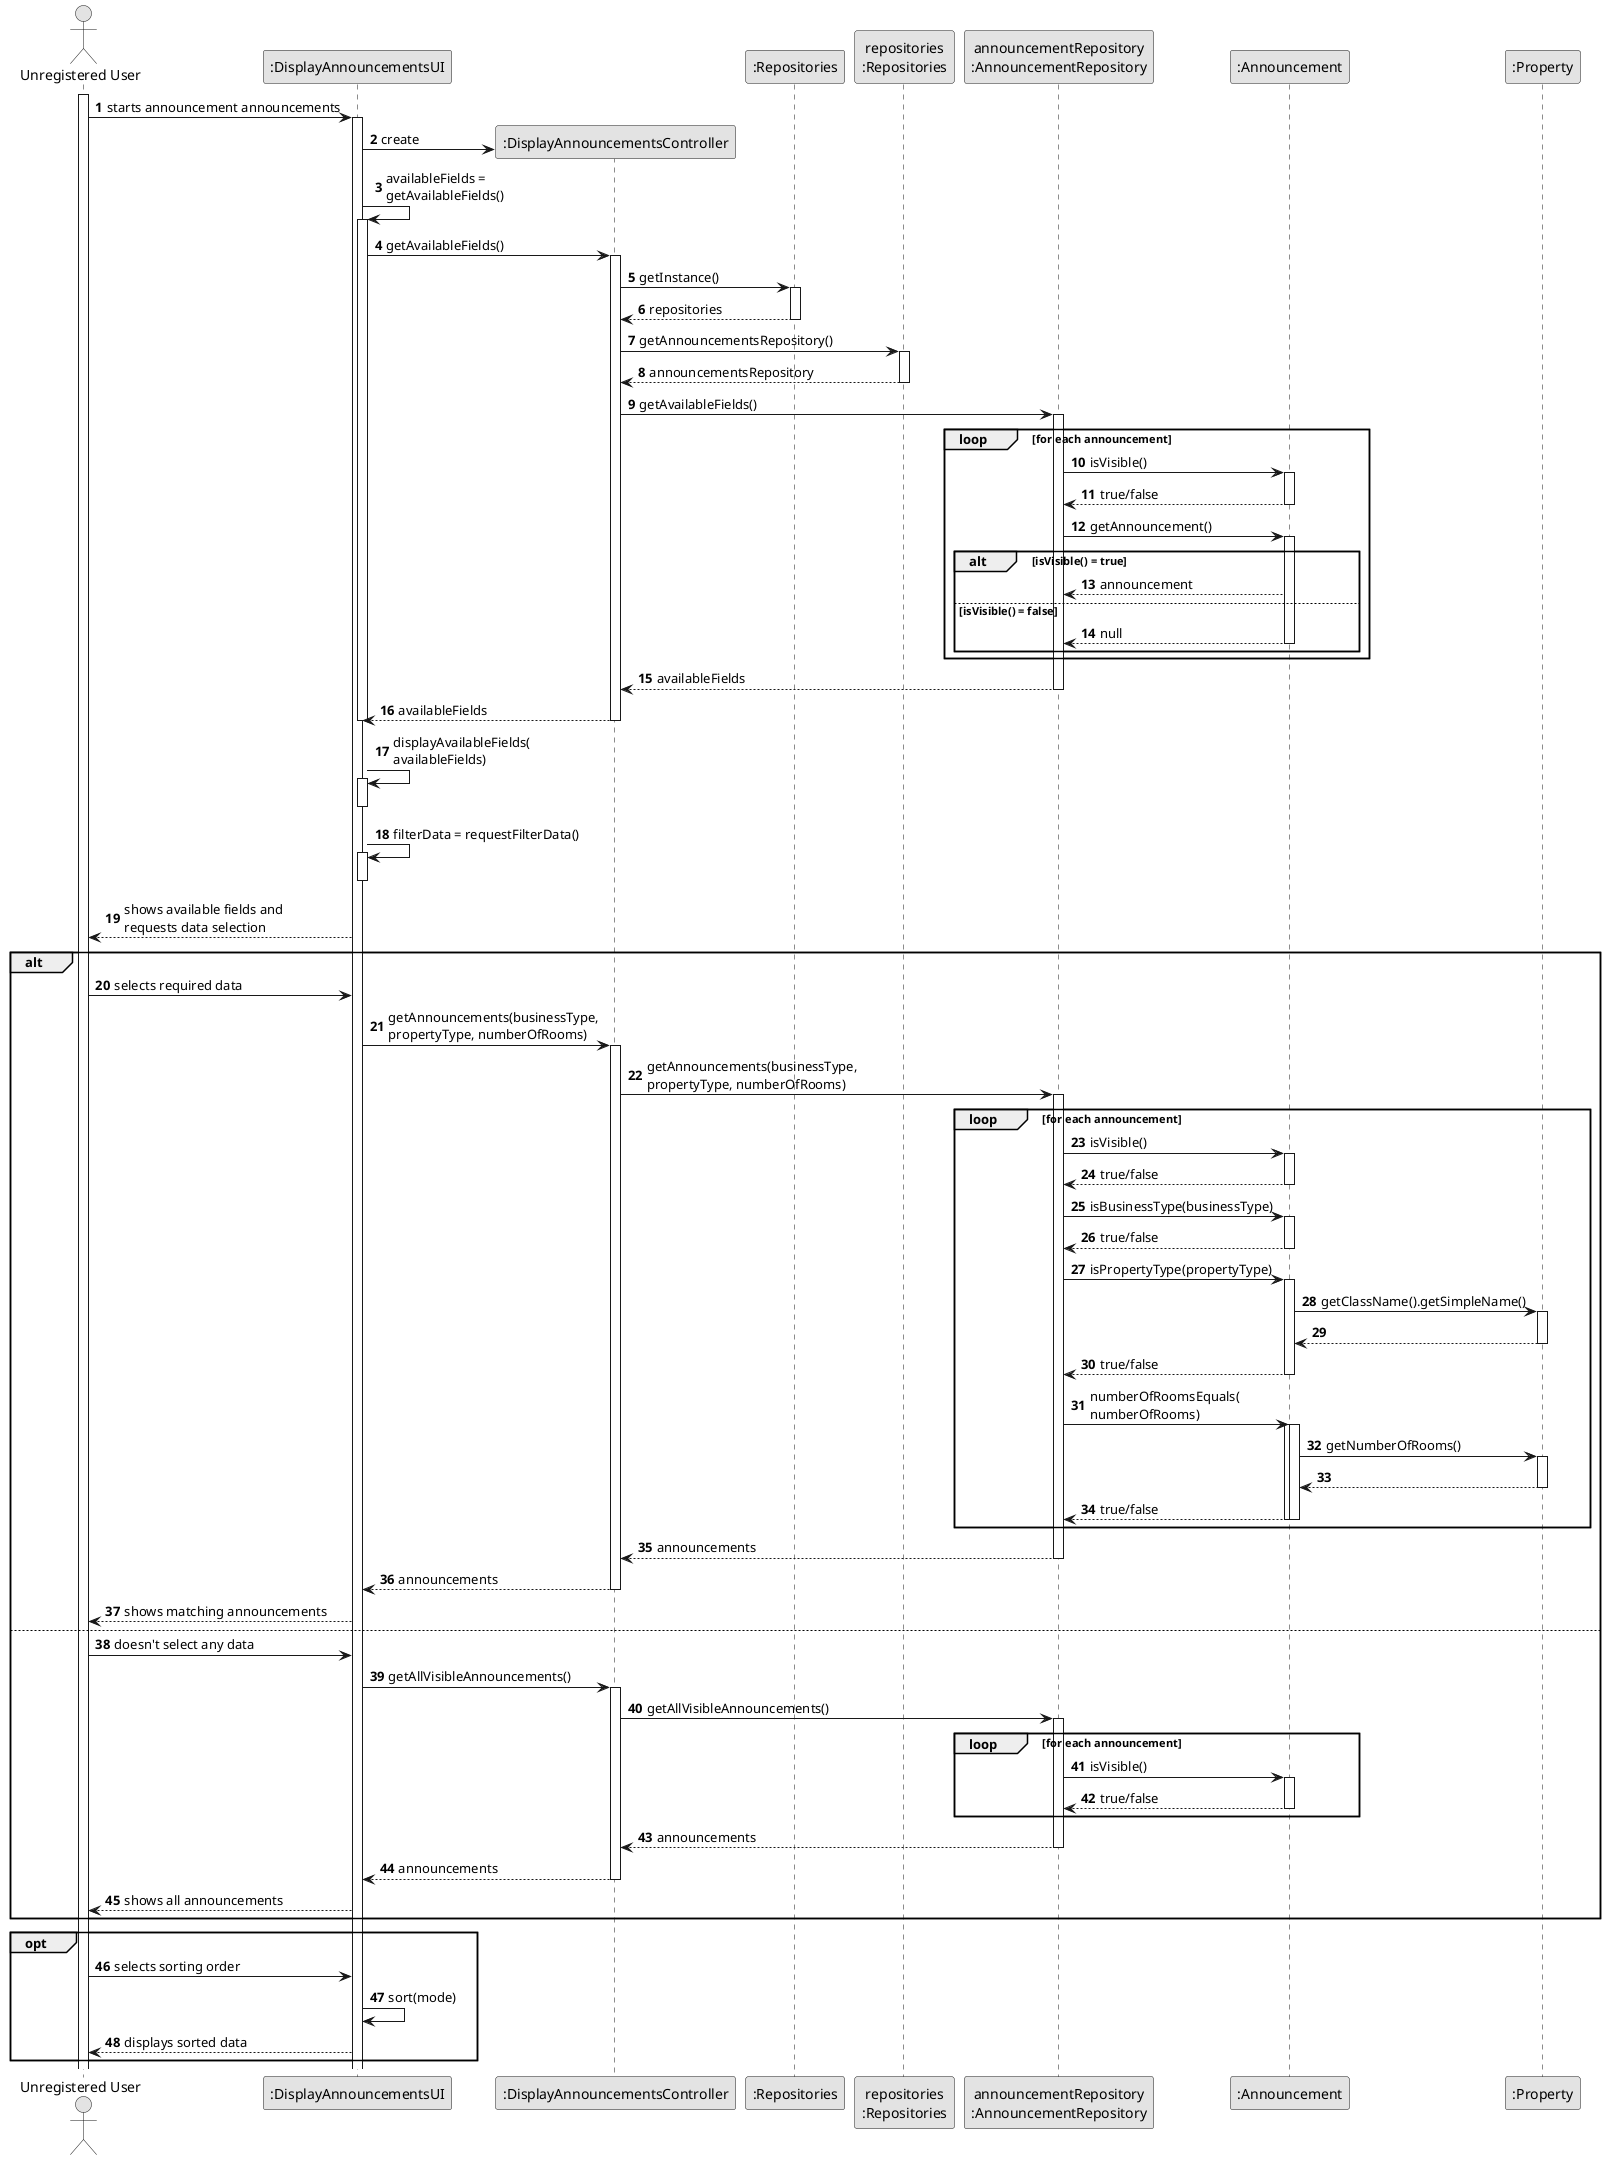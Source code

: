 @startuml
skinparam monochrome true
skinparam packageStyle rectangle
skinparam shadowing false

autonumber

'hide footbox
actor "Unregistered User" as UU
participant ":DisplayAnnouncementsUI" as UI
participant ":DisplayAnnouncementsController" as CTRL
participant ":Repositories" as reposclass
participant "repositories\n:Repositories" as repositories
participant "announcementRepository\n:AnnouncementRepository" as ARepo
'participant "announcement\n:Announcement" as announcement
participant ":Announcement" as announcement
participant ":Property" as prop



activate UU
UU -> UI: starts announcement announcements
activate UI
UI -> CTRL**: create
UI -> UI: availableFields =\ngetAvailableFields()
activate UI
UI -> CTRL: getAvailableFields()
activate CTRL

CTRL -> reposclass: getInstance()
activate reposclass
reposclass --> CTRL: repositories
deactivate reposclass
CTRL -> repositories: getAnnouncementsRepository()
activate repositories
repositories --> CTRL: announcementsRepository
deactivate repositories
CTRL -> ARepo: getAvailableFields()
activate ARepo
loop for each announcement
    ARepo -> announcement: isVisible()
    activate announcement
    return true/false
    'ARepo -> announcement: getBusinessType()
    ARepo -> announcement: getAnnouncement()
    alt isVisible() = true
        activate announcement
        announcement --> ARepo: announcement
        else isVisible() = false
        return null
        deactivate announcement
    end
end
ARepo --> CTRL: availableFields
deactivate ARepo

CTRL --> UI: availableFields
deactivate CTRL
deactivate UI

UI -> UI: displayAvailableFields(\navailableFields)
activate UI
deactivate UI

UI -> UI: filterData = requestFilterData()
activate UI
deactivate UI

UI --> UU: shows available fields and\nrequests data selection
alt
    UU -> UI: selects required data
    UI -> CTRL: getAnnouncements(businessType,\npropertyType, numberOfRooms)
    activate CTRL
    CTRL -> ARepo: getAnnouncements(businessType,\npropertyType, numberOfRooms)
    activate ARepo
    loop for each announcement
        ARepo -> announcement: isVisible()
        activate announcement
        return true/false
        deactivate announcement
        ARepo -> announcement: isBusinessType(businessType)
        activate announcement
        return true/false
        deactivate announcement

        ARepo -> announcement: isPropertyType(propertyType)
        activate announcement
        announcement -> prop: getClassName().getSimpleName()
        activate prop
        return
        return true/false
        deactivate prop
        deactivate announcement

        ARepo -> announcement: numberOfRoomsEquals(\nnumberOfRooms)
        activate announcement
        activate announcement
        announcement -> prop: getNumberOfRooms()
        activate prop
        return

        return true/false
        deactivate announcement
    end

    ARepo --> CTRL: announcements
    deactivate ARepo
    CTRL --> UI: announcements
    deactivate CTRL
    UI --> UU: shows matching announcements
else
    UU -> UI: doesn't select any data
    UI -> CTRL: getAllVisibleAnnouncements()
    activate CTRL
    CTRL -> ARepo: getAllVisibleAnnouncements()
    activate ARepo
    loop for each announcement
        ARepo -> announcement: isVisible()
        activate announcement
        return true/false
        deactivate announcement
    end
    ARepo --> CTRL: announcements
    deactivate ARepo

    CTRL --> UI: announcements
    deactivate CTRL
    UI --> UU: shows all announcements
end 'ALT fragment end

opt
    UU -> UI: selects sorting order
    UI -> UI: sort(mode)
    UI --> UU: displays sorted data
end

@enduml